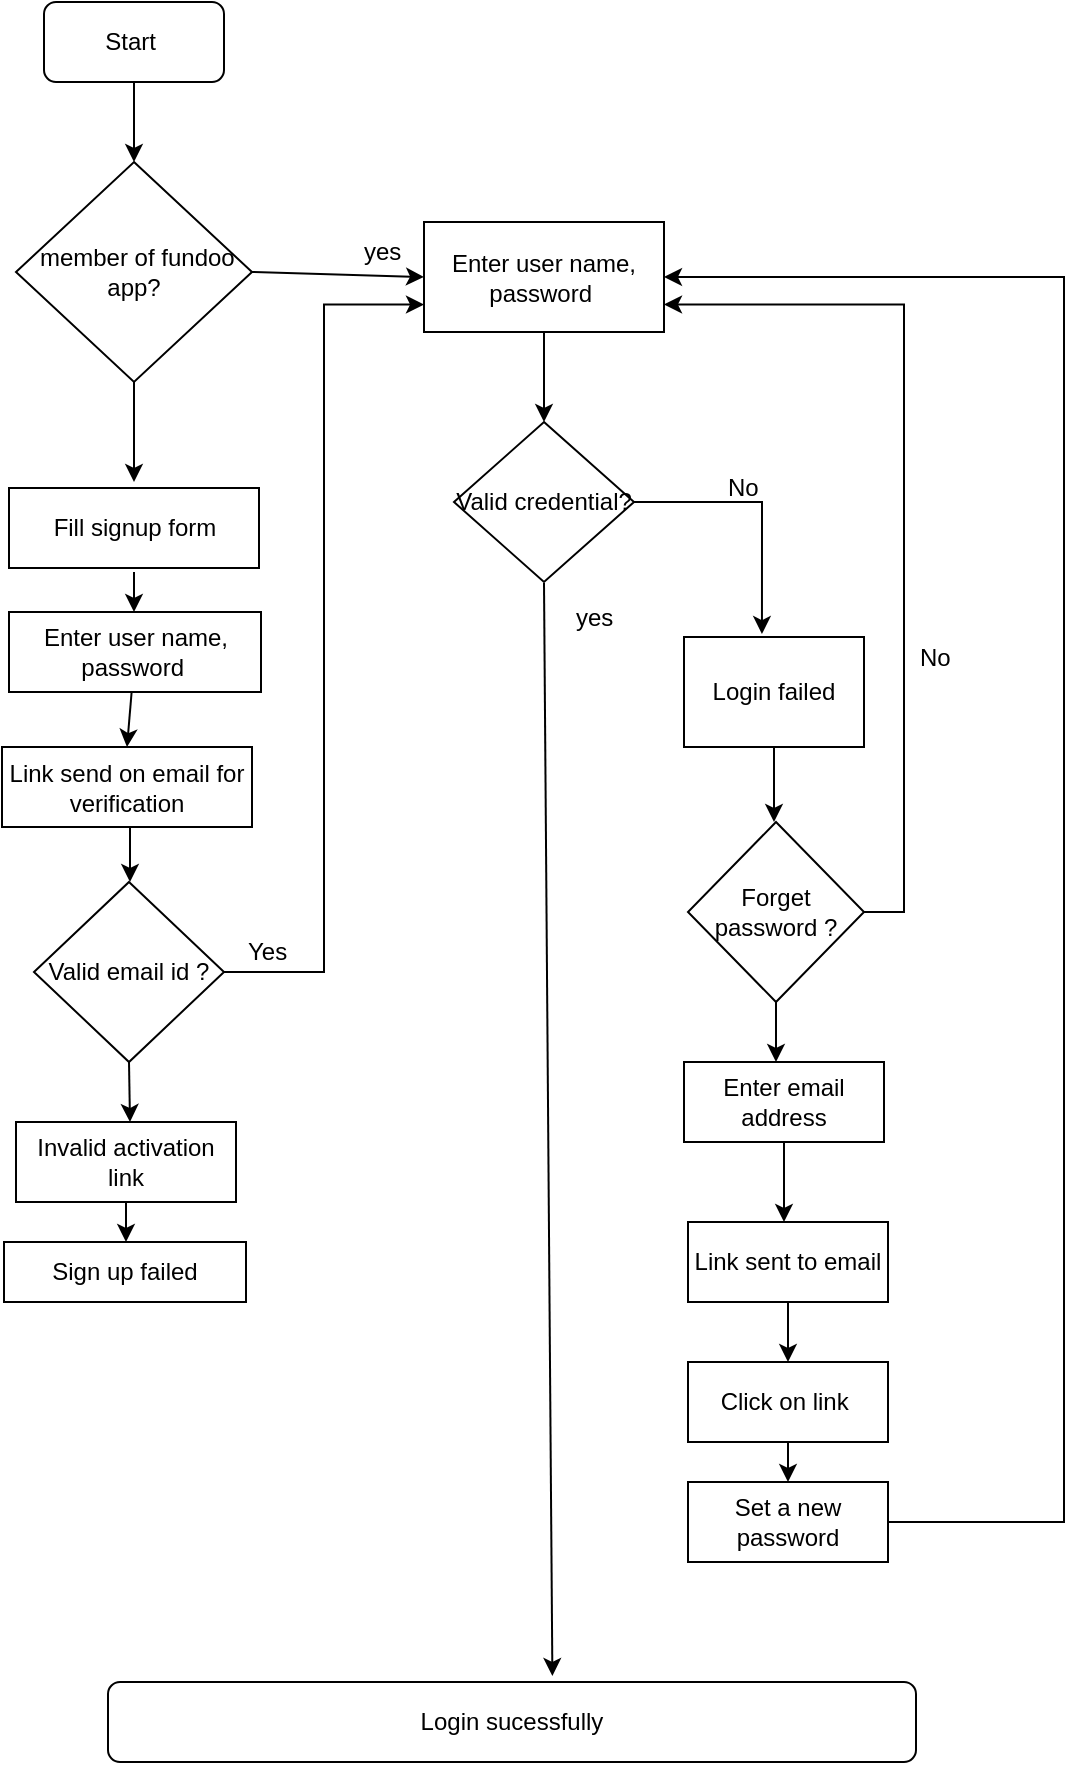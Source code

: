 <mxfile version="10.7.7" type="device"><diagram id="5snOmpfzeHGBWUYa4ZoD" name="Page-1"><mxGraphModel dx="770" dy="447" grid="1" gridSize="10" guides="1" tooltips="1" connect="1" arrows="1" fold="1" page="1" pageScale="1" pageWidth="850" pageHeight="1100" math="0" shadow="0"><root><mxCell id="0"/><mxCell id="1" parent="0"/><mxCell id="r8XpvAh5pkwdifRlUI0W-1" value="Start&amp;nbsp;" style="rounded=1;whiteSpace=wrap;html=1;" parent="1" vertex="1"><mxGeometry x="210" y="140" width="90" height="40" as="geometry"/></mxCell><mxCell id="r8XpvAh5pkwdifRlUI0W-3" value="" style="endArrow=classic;html=1;exitX=0.5;exitY=1;exitDx=0;exitDy=0;entryX=0.5;entryY=0;entryDx=0;entryDy=0;" parent="1" source="r8XpvAh5pkwdifRlUI0W-1" edge="1" target="r8XpvAh5pkwdifRlUI0W-6"><mxGeometry width="50" height="50" relative="1" as="geometry"><mxPoint x="240" y="250" as="sourcePoint"/><mxPoint x="285" y="230" as="targetPoint"/><Array as="points"><mxPoint x="255" y="210"/></Array></mxGeometry></mxCell><mxCell id="r8XpvAh5pkwdifRlUI0W-6" value="&amp;nbsp;member of fundoo app?" style="rhombus;whiteSpace=wrap;html=1;" parent="1" vertex="1"><mxGeometry x="196" y="220" width="118" height="110" as="geometry"/></mxCell><mxCell id="r8XpvAh5pkwdifRlUI0W-7" value="" style="endArrow=classic;html=1;exitX=1;exitY=0.5;exitDx=0;exitDy=0;entryX=0;entryY=0.5;entryDx=0;entryDy=0;" parent="1" source="r8XpvAh5pkwdifRlUI0W-6" edge="1" target="r8XpvAh5pkwdifRlUI0W-10"><mxGeometry width="50" height="50" relative="1" as="geometry"><mxPoint x="230" y="410" as="sourcePoint"/><mxPoint x="400" y="285" as="targetPoint"/></mxGeometry></mxCell><mxCell id="r8XpvAh5pkwdifRlUI0W-8" value="" style="endArrow=classic;html=1;exitX=0.5;exitY=1;exitDx=0;exitDy=0;" parent="1" source="r8XpvAh5pkwdifRlUI0W-6" edge="1"><mxGeometry width="50" height="50" relative="1" as="geometry"><mxPoint x="230" y="410" as="sourcePoint"/><mxPoint x="255" y="380" as="targetPoint"/><Array as="points"><mxPoint x="255" y="360"/></Array></mxGeometry></mxCell><mxCell id="r8XpvAh5pkwdifRlUI0W-9" value="Fill signup form" style="rounded=0;whiteSpace=wrap;html=1;" parent="1" vertex="1"><mxGeometry x="192.5" y="383" width="125" height="40" as="geometry"/></mxCell><mxCell id="r8XpvAh5pkwdifRlUI0W-10" value="Enter user name, password&amp;nbsp;" style="rounded=0;whiteSpace=wrap;html=1;" parent="1" vertex="1"><mxGeometry x="400" y="250" width="120" height="55" as="geometry"/></mxCell><mxCell id="r8XpvAh5pkwdifRlUI0W-11" value="yes" style="text;html=1;resizable=0;points=[];autosize=1;align=left;verticalAlign=top;spacingTop=-4;direction=south;rotation=0;" parent="1" vertex="1"><mxGeometry x="367.5" y="255" width="30" height="20" as="geometry"/></mxCell><mxCell id="r8XpvAh5pkwdifRlUI0W-35" style="edgeStyle=orthogonalEdgeStyle;rounded=0;orthogonalLoop=1;jettySize=auto;html=1;exitX=1;exitY=0.5;exitDx=0;exitDy=0;entryX=0.433;entryY=-0.027;entryDx=0;entryDy=0;entryPerimeter=0;" parent="1" source="r8XpvAh5pkwdifRlUI0W-13" target="r8XpvAh5pkwdifRlUI0W-28" edge="1"><mxGeometry relative="1" as="geometry"/></mxCell><mxCell id="r8XpvAh5pkwdifRlUI0W-13" value="Valid credential?" style="rhombus;whiteSpace=wrap;html=1;" parent="1" vertex="1"><mxGeometry x="415" y="350" width="90" height="80" as="geometry"/></mxCell><mxCell id="r8XpvAh5pkwdifRlUI0W-16" value="" style="endArrow=classic;html=1;exitX=0.5;exitY=1;exitDx=0;exitDy=0;" parent="1" source="r8XpvAh5pkwdifRlUI0W-10" edge="1"><mxGeometry width="50" height="50" relative="1" as="geometry"><mxPoint x="450" y="420" as="sourcePoint"/><mxPoint x="460" y="350" as="targetPoint"/></mxGeometry></mxCell><mxCell id="r8XpvAh5pkwdifRlUI0W-38" style="edgeStyle=orthogonalEdgeStyle;rounded=0;orthogonalLoop=1;jettySize=auto;html=1;exitX=1;exitY=0.5;exitDx=0;exitDy=0;entryX=1;entryY=0.75;entryDx=0;entryDy=0;" parent="1" source="r8XpvAh5pkwdifRlUI0W-18" target="r8XpvAh5pkwdifRlUI0W-10" edge="1"><mxGeometry relative="1" as="geometry"/></mxCell><mxCell id="r8XpvAh5pkwdifRlUI0W-40" style="edgeStyle=orthogonalEdgeStyle;rounded=0;orthogonalLoop=1;jettySize=auto;html=1;exitX=0.5;exitY=1;exitDx=0;exitDy=0;" parent="1" source="r8XpvAh5pkwdifRlUI0W-18" edge="1"><mxGeometry relative="1" as="geometry"><mxPoint x="576" y="670" as="targetPoint"/></mxGeometry></mxCell><mxCell id="r8XpvAh5pkwdifRlUI0W-18" value="Forget password ?" style="rhombus;whiteSpace=wrap;html=1;" parent="1" vertex="1"><mxGeometry x="532" y="550" width="88" height="90" as="geometry"/></mxCell><mxCell id="r8XpvAh5pkwdifRlUI0W-21" value="" style="endArrow=classic;html=1;entryX=0.5;entryY=0;entryDx=0;entryDy=0;" parent="1" source="r8XpvAh5pkwdifRlUI0W-56" edge="1" target="7w3XafQvhddGGnXV6K8p-3"><mxGeometry width="50" height="50" relative="1" as="geometry"><mxPoint x="248" y="480" as="sourcePoint"/><mxPoint x="253" y="500" as="targetPoint"/></mxGeometry></mxCell><mxCell id="r8XpvAh5pkwdifRlUI0W-22" value="" style="endArrow=classic;html=1;" parent="1" edge="1"><mxGeometry width="50" height="50" relative="1" as="geometry"><mxPoint x="255" y="425" as="sourcePoint"/><mxPoint x="255" y="445" as="targetPoint"/></mxGeometry></mxCell><mxCell id="r8XpvAh5pkwdifRlUI0W-23" value="" style="endArrow=classic;html=1;entryX=0.55;entryY=-0.075;entryDx=0;entryDy=0;entryPerimeter=0;" parent="1" target="r8XpvAh5pkwdifRlUI0W-58" edge="1"><mxGeometry width="50" height="50" relative="1" as="geometry"><mxPoint x="460" y="430.5" as="sourcePoint"/><mxPoint x="460" y="600" as="targetPoint"/><Array as="points"><mxPoint x="460" y="430"/></Array></mxGeometry></mxCell><mxCell id="r8XpvAh5pkwdifRlUI0W-37" style="edgeStyle=orthogonalEdgeStyle;rounded=0;orthogonalLoop=1;jettySize=auto;html=1;exitX=0.5;exitY=1;exitDx=0;exitDy=0;" parent="1" source="r8XpvAh5pkwdifRlUI0W-28" edge="1"><mxGeometry relative="1" as="geometry"><mxPoint x="575" y="550" as="targetPoint"/></mxGeometry></mxCell><mxCell id="r8XpvAh5pkwdifRlUI0W-28" value="Login failed" style="whiteSpace=wrap;html=1;" parent="1" vertex="1"><mxGeometry x="530" y="457.5" width="90" height="55" as="geometry"/></mxCell><mxCell id="r8XpvAh5pkwdifRlUI0W-29" value="yes" style="text;html=1;resizable=0;points=[];autosize=1;align=left;verticalAlign=top;spacingTop=-4;" parent="1" vertex="1"><mxGeometry x="474" y="437.5" width="30" height="20" as="geometry"/></mxCell><mxCell id="r8XpvAh5pkwdifRlUI0W-36" value="No" style="text;html=1;resizable=0;points=[];autosize=1;align=left;verticalAlign=top;spacingTop=-4;" parent="1" vertex="1"><mxGeometry x="550" y="373" width="30" height="20" as="geometry"/></mxCell><mxCell id="r8XpvAh5pkwdifRlUI0W-39" value="No" style="text;html=1;resizable=0;points=[];autosize=1;align=left;verticalAlign=top;spacingTop=-4;" parent="1" vertex="1"><mxGeometry x="646" y="457.5" width="30" height="20" as="geometry"/></mxCell><mxCell id="r8XpvAh5pkwdifRlUI0W-46" value="" style="edgeStyle=orthogonalEdgeStyle;rounded=0;orthogonalLoop=1;jettySize=auto;html=1;" parent="1" source="r8XpvAh5pkwdifRlUI0W-41" edge="1"><mxGeometry relative="1" as="geometry"><mxPoint x="580" y="750" as="targetPoint"/></mxGeometry></mxCell><mxCell id="r8XpvAh5pkwdifRlUI0W-41" value="Enter email address" style="rounded=0;whiteSpace=wrap;html=1;" parent="1" vertex="1"><mxGeometry x="530" y="670" width="100" height="40" as="geometry"/></mxCell><mxCell id="r8XpvAh5pkwdifRlUI0W-49" style="edgeStyle=orthogonalEdgeStyle;rounded=0;orthogonalLoop=1;jettySize=auto;html=1;exitX=0.5;exitY=1;exitDx=0;exitDy=0;" parent="1" source="r8XpvAh5pkwdifRlUI0W-45" edge="1"><mxGeometry relative="1" as="geometry"><mxPoint x="582" y="820" as="targetPoint"/></mxGeometry></mxCell><mxCell id="r8XpvAh5pkwdifRlUI0W-45" value="Link sent to email" style="rounded=0;whiteSpace=wrap;html=1;" parent="1" vertex="1"><mxGeometry x="532" y="750" width="100" height="40" as="geometry"/></mxCell><mxCell id="r8XpvAh5pkwdifRlUI0W-50" value="Click on link&amp;nbsp;" style="rounded=0;whiteSpace=wrap;html=1;" parent="1" vertex="1"><mxGeometry x="532" y="820" width="100" height="40" as="geometry"/></mxCell><mxCell id="7w3XafQvhddGGnXV6K8p-18" style="edgeStyle=orthogonalEdgeStyle;rounded=0;orthogonalLoop=1;jettySize=auto;html=1;exitX=1;exitY=0.5;exitDx=0;exitDy=0;entryX=1;entryY=0.5;entryDx=0;entryDy=0;" edge="1" parent="1" source="r8XpvAh5pkwdifRlUI0W-51" target="r8XpvAh5pkwdifRlUI0W-10"><mxGeometry relative="1" as="geometry"><Array as="points"><mxPoint x="720" y="900"/><mxPoint x="720" y="278"/></Array></mxGeometry></mxCell><mxCell id="r8XpvAh5pkwdifRlUI0W-51" value="Set a new password" style="rounded=0;whiteSpace=wrap;html=1;" parent="1" vertex="1"><mxGeometry x="532" y="880" width="100" height="40" as="geometry"/></mxCell><mxCell id="r8XpvAh5pkwdifRlUI0W-55" value="" style="endArrow=classic;html=1;exitX=0.5;exitY=1;exitDx=0;exitDy=0;exitPerimeter=0;" parent="1" source="r8XpvAh5pkwdifRlUI0W-50" edge="1"><mxGeometry width="50" height="50" relative="1" as="geometry"><mxPoint x="582" y="870" as="sourcePoint"/><mxPoint x="582" y="880" as="targetPoint"/></mxGeometry></mxCell><mxCell id="r8XpvAh5pkwdifRlUI0W-56" value="Enter user name, password&amp;nbsp;" style="rounded=0;whiteSpace=wrap;html=1;" parent="1" vertex="1"><mxGeometry x="192.5" y="445" width="126" height="40" as="geometry"/></mxCell><mxCell id="r8XpvAh5pkwdifRlUI0W-58" value="Login sucessfully" style="rounded=1;whiteSpace=wrap;html=1;" parent="1" vertex="1"><mxGeometry x="242" y="980" width="404" height="40" as="geometry"/></mxCell><mxCell id="7w3XafQvhddGGnXV6K8p-8" style="edgeStyle=orthogonalEdgeStyle;rounded=0;orthogonalLoop=1;jettySize=auto;html=1;exitX=0.5;exitY=1;exitDx=0;exitDy=0;" edge="1" parent="1" source="7w3XafQvhddGGnXV6K8p-3"><mxGeometry relative="1" as="geometry"><mxPoint x="253" y="580" as="targetPoint"/></mxGeometry></mxCell><mxCell id="7w3XafQvhddGGnXV6K8p-3" value="Link send on email for verification" style="rounded=0;whiteSpace=wrap;html=1;" vertex="1" parent="1"><mxGeometry x="189" y="512.5" width="125" height="40" as="geometry"/></mxCell><mxCell id="7w3XafQvhddGGnXV6K8p-22" style="edgeStyle=orthogonalEdgeStyle;rounded=0;orthogonalLoop=1;jettySize=auto;html=1;exitX=0.5;exitY=1;exitDx=0;exitDy=0;" edge="1" parent="1" source="7w3XafQvhddGGnXV6K8p-5" target="7w3XafQvhddGGnXV6K8p-23"><mxGeometry relative="1" as="geometry"><mxPoint x="251" y="760" as="targetPoint"/></mxGeometry></mxCell><mxCell id="7w3XafQvhddGGnXV6K8p-5" value="Invalid activation link" style="rounded=0;whiteSpace=wrap;html=1;" vertex="1" parent="1"><mxGeometry x="196" y="700" width="110" height="40" as="geometry"/></mxCell><mxCell id="7w3XafQvhddGGnXV6K8p-19" style="edgeStyle=orthogonalEdgeStyle;rounded=0;orthogonalLoop=1;jettySize=auto;html=1;exitX=1;exitY=0.5;exitDx=0;exitDy=0;entryX=0;entryY=0.75;entryDx=0;entryDy=0;" edge="1" parent="1" source="7w3XafQvhddGGnXV6K8p-6" target="r8XpvAh5pkwdifRlUI0W-10"><mxGeometry relative="1" as="geometry"/></mxCell><mxCell id="7w3XafQvhddGGnXV6K8p-21" style="edgeStyle=orthogonalEdgeStyle;rounded=0;orthogonalLoop=1;jettySize=auto;html=1;exitX=0.5;exitY=1;exitDx=0;exitDy=0;" edge="1" parent="1" source="7w3XafQvhddGGnXV6K8p-6"><mxGeometry relative="1" as="geometry"><mxPoint x="253" y="700" as="targetPoint"/></mxGeometry></mxCell><mxCell id="7w3XafQvhddGGnXV6K8p-6" value="Valid email id ?" style="rhombus;whiteSpace=wrap;html=1;" vertex="1" parent="1"><mxGeometry x="205" y="580" width="95" height="90" as="geometry"/></mxCell><mxCell id="7w3XafQvhddGGnXV6K8p-20" value="Yes" style="text;html=1;resizable=0;points=[];autosize=1;align=left;verticalAlign=top;spacingTop=-4;" vertex="1" parent="1"><mxGeometry x="310" y="605" width="40" height="20" as="geometry"/></mxCell><mxCell id="7w3XafQvhddGGnXV6K8p-23" value="Sign up failed" style="rounded=0;whiteSpace=wrap;html=1;" vertex="1" parent="1"><mxGeometry x="190" y="760" width="121" height="30" as="geometry"/></mxCell></root></mxGraphModel></diagram></mxfile>
